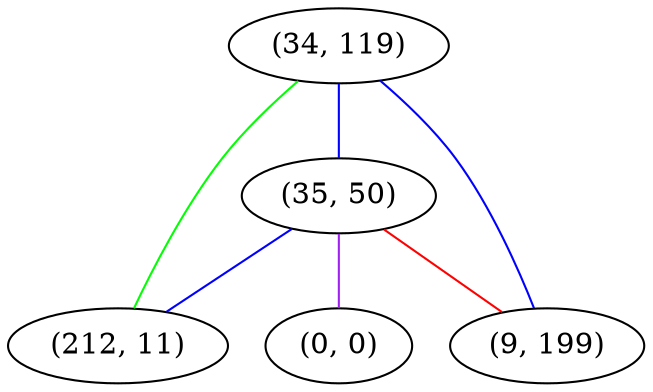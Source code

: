 graph "" {
"(34, 119)";
"(35, 50)";
"(0, 0)";
"(212, 11)";
"(9, 199)";
"(34, 119)" -- "(35, 50)"  [color=blue, key=0, weight=3];
"(34, 119)" -- "(212, 11)"  [color=green, key=0, weight=2];
"(34, 119)" -- "(9, 199)"  [color=blue, key=0, weight=3];
"(35, 50)" -- "(0, 0)"  [color=purple, key=0, weight=4];
"(35, 50)" -- "(212, 11)"  [color=blue, key=0, weight=3];
"(35, 50)" -- "(9, 199)"  [color=red, key=0, weight=1];
}
